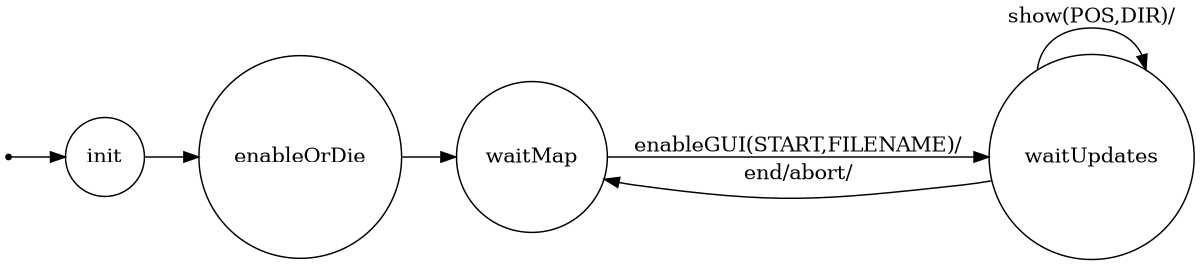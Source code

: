 /*
*
* A GraphViz DOT FSM description 
* Please use a GraphViz visualizer (like http://www.webgraphviz.com)
* 
* Generated by AM,NC,RM
*  
*/
 
digraph finite_state_machine {
  	rankdir=LR;
  	size="8,5"
  	node [shape = point]; iniziale;
  	node [shape = doublecircle]; 
  	node [shape = circle];
  	iniziale -> init [label = ""];
  	
  	
  	init -> enableOrDie [ label = ""];
  	
  	enableOrDie -> waitMap [ label = ""];
  	
  	waitMap -> waitUpdates [ label = "enableGUI(START,FILENAME)/"];
  	
  	waitUpdates -> waitUpdates [ label = "show(POS,DIR)/"];
  	waitUpdates -> waitMap [ label = "end/abort/"];
}